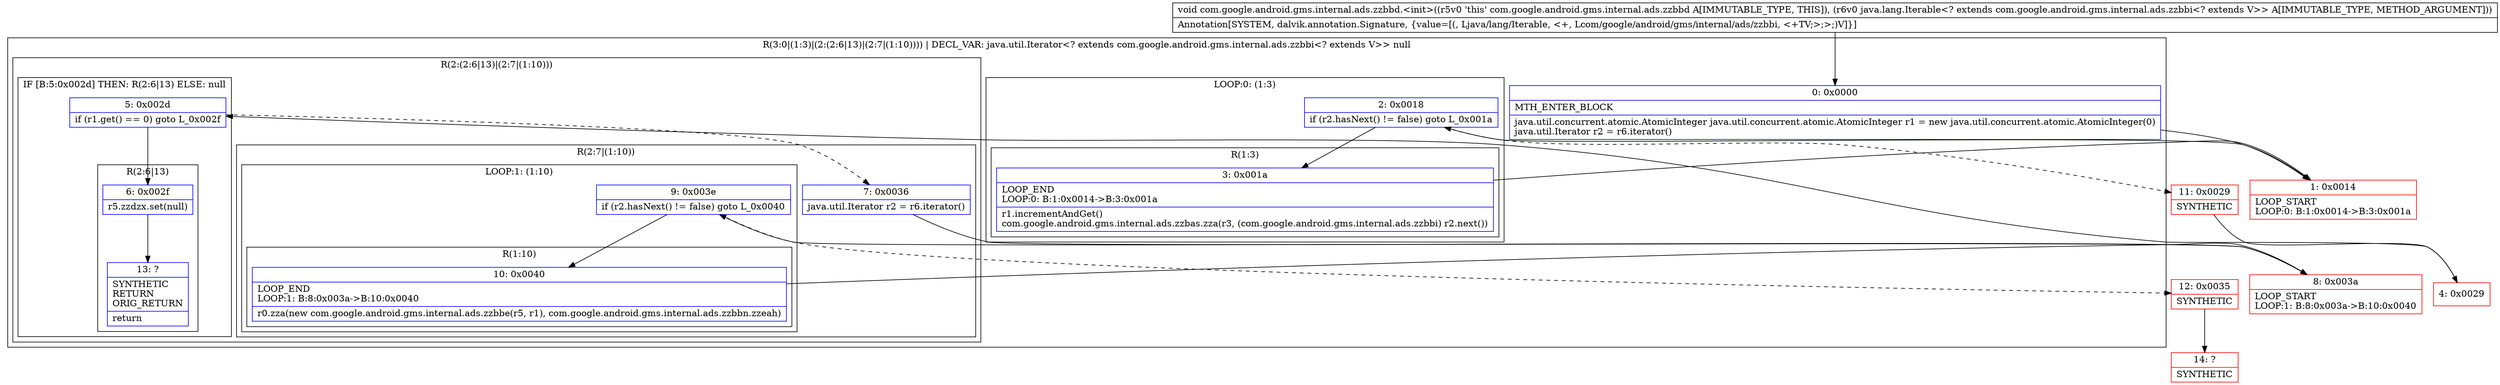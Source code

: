 digraph "CFG forcom.google.android.gms.internal.ads.zzbbd.\<init\>(Ljava\/lang\/Iterable;)V" {
subgraph cluster_Region_1089028769 {
label = "R(3:0|(1:3)|(2:(2:6|13)|(2:7|(1:10)))) | DECL_VAR: java.util.Iterator\<? extends com.google.android.gms.internal.ads.zzbbi\<? extends V\>\> null\l";
node [shape=record,color=blue];
Node_0 [shape=record,label="{0\:\ 0x0000|MTH_ENTER_BLOCK\l|java.util.concurrent.atomic.AtomicInteger java.util.concurrent.atomic.AtomicInteger r1 = new java.util.concurrent.atomic.AtomicInteger(0)\ljava.util.Iterator r2 = r6.iterator()\l}"];
subgraph cluster_LoopRegion_446907598 {
label = "LOOP:0: (1:3)";
node [shape=record,color=blue];
Node_2 [shape=record,label="{2\:\ 0x0018|if (r2.hasNext() != false) goto L_0x001a\l}"];
subgraph cluster_Region_1589916525 {
label = "R(1:3)";
node [shape=record,color=blue];
Node_3 [shape=record,label="{3\:\ 0x001a|LOOP_END\lLOOP:0: B:1:0x0014\-\>B:3:0x001a\l|r1.incrementAndGet()\lcom.google.android.gms.internal.ads.zzbas.zza(r3, (com.google.android.gms.internal.ads.zzbbi) r2.next())\l}"];
}
}
subgraph cluster_Region_641607671 {
label = "R(2:(2:6|13)|(2:7|(1:10)))";
node [shape=record,color=blue];
subgraph cluster_IfRegion_1780102996 {
label = "IF [B:5:0x002d] THEN: R(2:6|13) ELSE: null";
node [shape=record,color=blue];
Node_5 [shape=record,label="{5\:\ 0x002d|if (r1.get() == 0) goto L_0x002f\l}"];
subgraph cluster_Region_1702889561 {
label = "R(2:6|13)";
node [shape=record,color=blue];
Node_6 [shape=record,label="{6\:\ 0x002f|r5.zzdzx.set(null)\l}"];
Node_13 [shape=record,label="{13\:\ ?|SYNTHETIC\lRETURN\lORIG_RETURN\l|return\l}"];
}
}
subgraph cluster_Region_1146850209 {
label = "R(2:7|(1:10))";
node [shape=record,color=blue];
Node_7 [shape=record,label="{7\:\ 0x0036|java.util.Iterator r2 = r6.iterator()\l}"];
subgraph cluster_LoopRegion_1147019984 {
label = "LOOP:1: (1:10)";
node [shape=record,color=blue];
Node_9 [shape=record,label="{9\:\ 0x003e|if (r2.hasNext() != false) goto L_0x0040\l}"];
subgraph cluster_Region_1473940908 {
label = "R(1:10)";
node [shape=record,color=blue];
Node_10 [shape=record,label="{10\:\ 0x0040|LOOP_END\lLOOP:1: B:8:0x003a\-\>B:10:0x0040\l|r0.zza(new com.google.android.gms.internal.ads.zzbbe(r5, r1), com.google.android.gms.internal.ads.zzbbn.zzeah)\l}"];
}
}
}
}
}
Node_1 [shape=record,color=red,label="{1\:\ 0x0014|LOOP_START\lLOOP:0: B:1:0x0014\-\>B:3:0x001a\l}"];
Node_4 [shape=record,color=red,label="{4\:\ 0x0029}"];
Node_8 [shape=record,color=red,label="{8\:\ 0x003a|LOOP_START\lLOOP:1: B:8:0x003a\-\>B:10:0x0040\l}"];
Node_11 [shape=record,color=red,label="{11\:\ 0x0029|SYNTHETIC\l}"];
Node_12 [shape=record,color=red,label="{12\:\ 0x0035|SYNTHETIC\l}"];
Node_14 [shape=record,color=red,label="{14\:\ ?|SYNTHETIC\l}"];
MethodNode[shape=record,label="{void com.google.android.gms.internal.ads.zzbbd.\<init\>((r5v0 'this' com.google.android.gms.internal.ads.zzbbd A[IMMUTABLE_TYPE, THIS]), (r6v0 java.lang.Iterable\<? extends com.google.android.gms.internal.ads.zzbbi\<? extends V\>\> A[IMMUTABLE_TYPE, METHOD_ARGUMENT]))  | Annotation[SYSTEM, dalvik.annotation.Signature, \{value=[(, Ljava\/lang\/Iterable, \<+, Lcom\/google\/android\/gms\/internal\/ads\/zzbbi, \<+TV;\>;\>;)V]\}]\l}"];
MethodNode -> Node_0;
Node_0 -> Node_1;
Node_2 -> Node_3;
Node_2 -> Node_11[style=dashed];
Node_3 -> Node_1;
Node_5 -> Node_6;
Node_5 -> Node_7[style=dashed];
Node_6 -> Node_13;
Node_7 -> Node_8;
Node_9 -> Node_10;
Node_9 -> Node_12[style=dashed];
Node_10 -> Node_8;
Node_1 -> Node_2;
Node_4 -> Node_5;
Node_8 -> Node_9;
Node_11 -> Node_4;
Node_12 -> Node_14;
}

